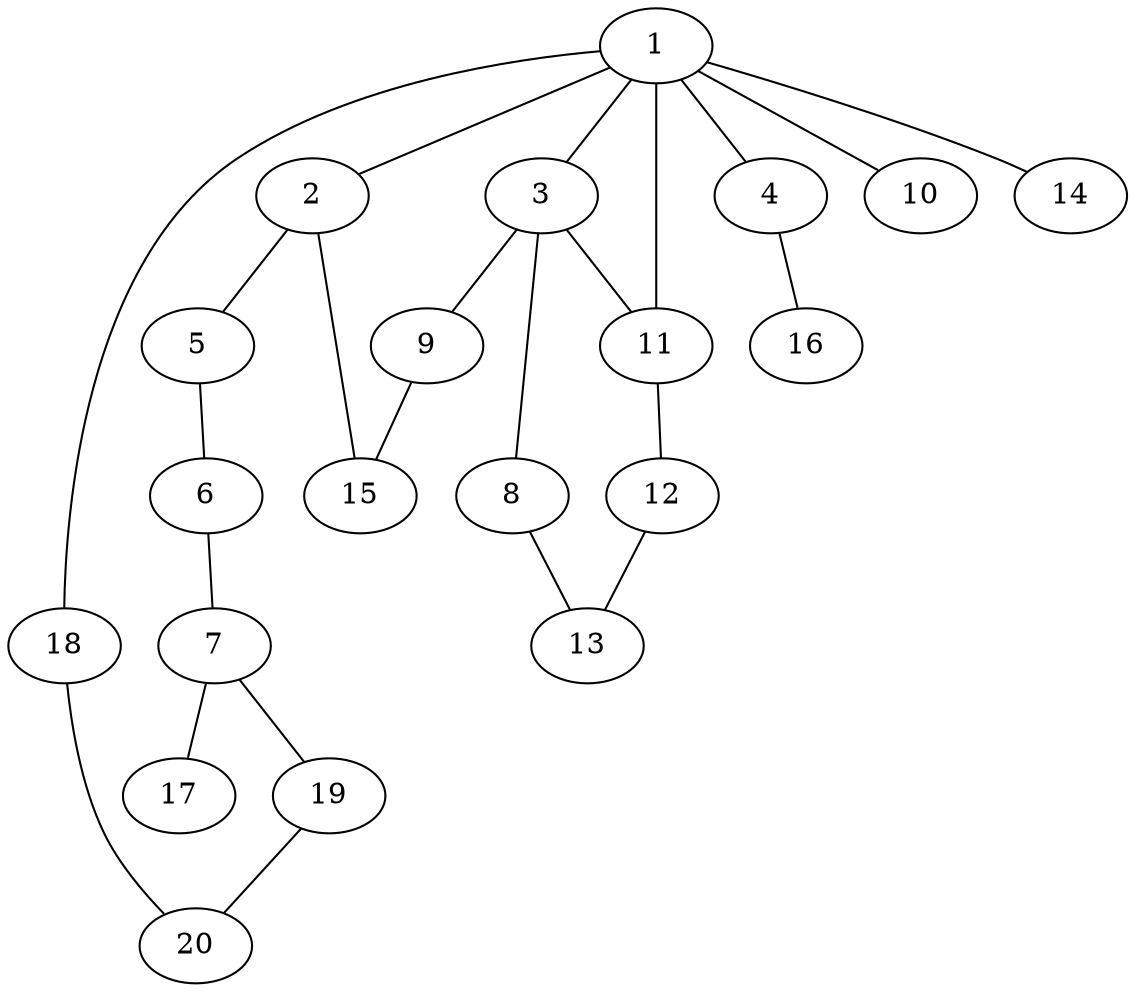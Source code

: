graph graphname {1--2
1--3
1--4
1--10
1--11
1--14
1--18
2--5
2--15
3--8
3--9
3--11
4--16
5--6
6--7
7--17
7--19
8--13
9--15
11--12
12--13
18--20
19--20
}